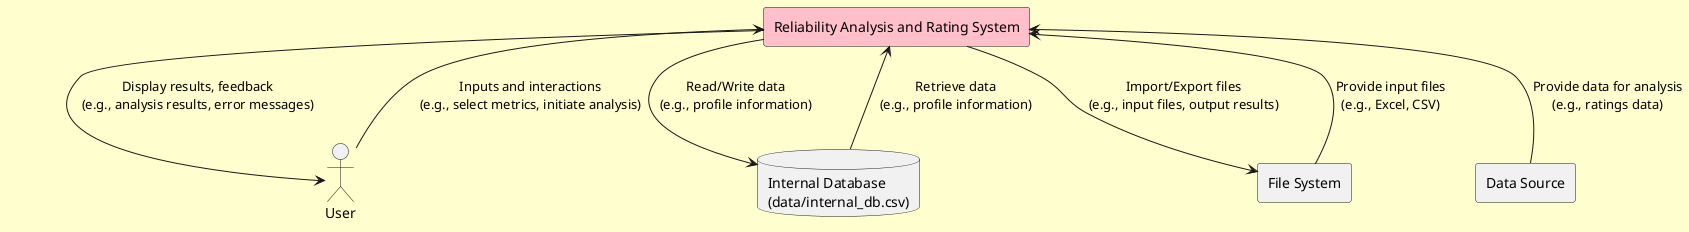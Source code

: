 
@startuml
' This diagram represents the system context for the Reliability Analysis and Rating System.

skinparam backgroundColor #FEFECE

' Define the system (Process Name) with a pink background
rectangle "Reliability Analysis and Rating System" as System #pink

' Define the key external entities
actor User
database "Internal Database\n(data/internal_db.csv)" as InternalDB
rectangle "File System" as FileSystem
rectangle "Data Source" as DataSource

' Define the primary data flows
User --> System : Inputs and interactions\n(e.g., select metrics, initiate analysis)
System --> User : Display results, feedback\n(e.g., analysis results, error messages)
System --> InternalDB : Read/Write data\n(e.g., profile information)
InternalDB --> System : Retrieve data\n(e.g., profile information)
System --> FileSystem : Import/Export files\n(e.g., input files, output results)
FileSystem --> System : Provide input files\n(e.g., Excel, CSV)
DataSource --> System : Provide data for analysis\n(e.g., ratings data)

' Position the entities around the system
System -[hidden]-> User
System -[hidden]-> InternalDB
System -[hidden]-> FileSystem
System -[hidden]-> DataSource

@enduml
